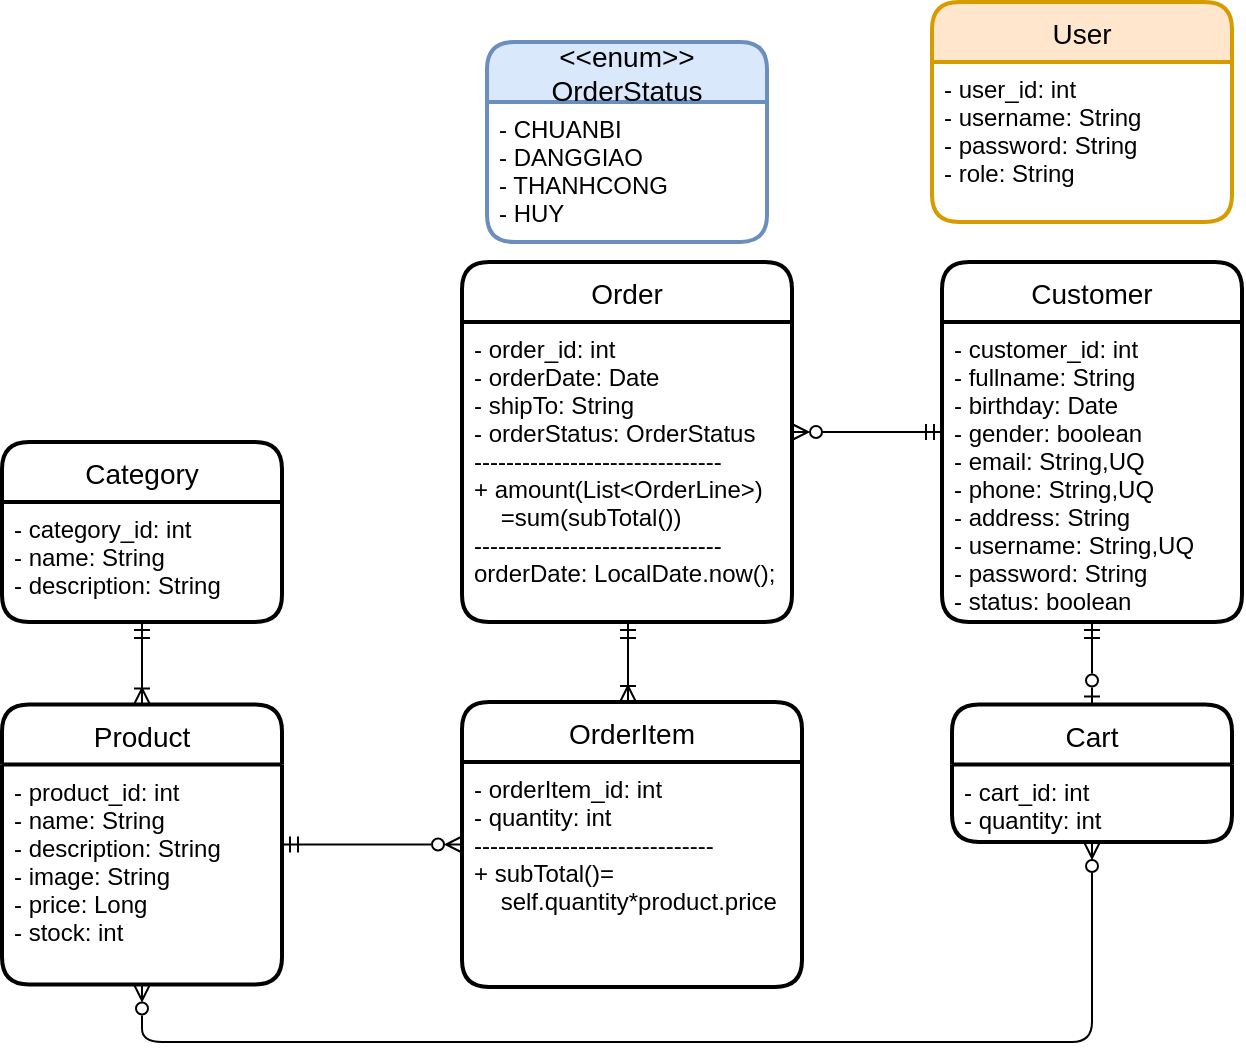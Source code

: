 <mxfile version="16.0.2" type="device" pages="2"><diagram id="qoaYeuyGQWZDitcdsowW" name="Web Ecommerce"><mxGraphModel dx="1038" dy="641" grid="1" gridSize="10" guides="1" tooltips="1" connect="1" arrows="1" fold="1" page="1" pageScale="1" pageWidth="850" pageHeight="1100" math="0" shadow="0"><root><mxCell id="0"/><mxCell id="1" parent="0"/><mxCell id="GW31YCTYWMhQdV-MKb_X-5" style="edgeStyle=orthogonalEdgeStyle;rounded=0;orthogonalLoop=1;jettySize=auto;html=1;endArrow=ERmandOne;endFill=0;startArrow=ERoneToMany;startFill=0;" parent="1" source="GW31YCTYWMhQdV-MKb_X-1" target="b3GVUslUazlHz041R9IX-7" edge="1"><mxGeometry relative="1" as="geometry"/></mxCell><mxCell id="GW31YCTYWMhQdV-MKb_X-1" value="Product" style="swimlane;childLayout=stackLayout;horizontal=1;startSize=30;horizontalStack=0;rounded=1;fontSize=14;fontStyle=0;strokeWidth=2;resizeParent=0;resizeLast=1;shadow=0;dashed=0;align=center;" parent="1" vertex="1"><mxGeometry x="130" y="421.25" width="140" height="140" as="geometry"/></mxCell><mxCell id="GW31YCTYWMhQdV-MKb_X-2" value="- product_id: int&#10;- name: String&#10;- description: String&#10;- image: String&#10;- price: Long&#10;- stock: int" style="align=left;strokeColor=none;fillColor=none;spacingLeft=4;fontSize=12;verticalAlign=top;resizable=0;rotatable=0;part=1;" parent="GW31YCTYWMhQdV-MKb_X-1" vertex="1"><mxGeometry y="30" width="140" height="110" as="geometry"/></mxCell><mxCell id="GW31YCTYWMhQdV-MKb_X-6" value="Customer" style="swimlane;childLayout=stackLayout;horizontal=1;startSize=30;horizontalStack=0;rounded=1;fontSize=14;fontStyle=0;strokeWidth=2;resizeParent=0;resizeLast=1;shadow=0;dashed=0;align=center;" parent="1" vertex="1"><mxGeometry x="600" y="200" width="150" height="180" as="geometry"/></mxCell><mxCell id="GW31YCTYWMhQdV-MKb_X-7" value="- customer_id: int&#10;- fullname: String&#10;- birthday: Date&#10;- gender: boolean&#10;- email: String,UQ&#10;- phone: String,UQ&#10;- address: String&#10;- username: String,UQ&#10;- password: String&#10;- status: boolean" style="align=left;strokeColor=none;fillColor=none;spacingLeft=4;fontSize=12;verticalAlign=top;resizable=0;rotatable=0;part=1;" parent="GW31YCTYWMhQdV-MKb_X-6" vertex="1"><mxGeometry y="30" width="150" height="150" as="geometry"/></mxCell><mxCell id="GW31YCTYWMhQdV-MKb_X-10" style="edgeStyle=orthogonalEdgeStyle;rounded=0;orthogonalLoop=1;jettySize=auto;html=1;fontColor=#FF0000;startArrow=ERzeroToMany;startFill=0;endArrow=ERmandOne;endFill=0;" parent="1" source="GW31YCTYWMhQdV-MKb_X-8" target="GW31YCTYWMhQdV-MKb_X-6" edge="1"><mxGeometry relative="1" as="geometry"><Array as="points"><mxPoint x="540" y="285"/><mxPoint x="540" y="285"/></Array></mxGeometry></mxCell><mxCell id="GW31YCTYWMhQdV-MKb_X-8" value="Order" style="swimlane;childLayout=stackLayout;horizontal=1;startSize=30;horizontalStack=0;rounded=1;fontSize=14;fontStyle=0;strokeWidth=2;resizeParent=0;resizeLast=1;shadow=0;dashed=0;align=center;" parent="1" vertex="1"><mxGeometry x="360" y="200" width="165" height="180" as="geometry"/></mxCell><mxCell id="GW31YCTYWMhQdV-MKb_X-9" value="- order_id: int&#10;- orderDate: Date&#10;- shipTo: String&#10;- orderStatus: OrderStatus&#10;-------------------------------&#10;+ amount(List&lt;OrderLine&gt;)&#10;    =sum(subTotal())&#10;-------------------------------&#10;orderDate: LocalDate.now();" style="align=left;strokeColor=none;fillColor=none;spacingLeft=4;fontSize=12;verticalAlign=top;resizable=0;rotatable=0;part=1;" parent="GW31YCTYWMhQdV-MKb_X-8" vertex="1"><mxGeometry y="30" width="165" height="150" as="geometry"/></mxCell><mxCell id="GW31YCTYWMhQdV-MKb_X-21" style="edgeStyle=orthogonalEdgeStyle;rounded=0;orthogonalLoop=1;jettySize=auto;html=1;fontColor=#000000;startArrow=ERoneToMany;startFill=0;endArrow=ERmandOne;endFill=0;" parent="1" source="GW31YCTYWMhQdV-MKb_X-11" target="GW31YCTYWMhQdV-MKb_X-8" edge="1"><mxGeometry relative="1" as="geometry"><Array as="points"><mxPoint x="443" y="390"/><mxPoint x="443" y="390"/></Array></mxGeometry></mxCell><mxCell id="GW31YCTYWMhQdV-MKb_X-24" style="edgeStyle=orthogonalEdgeStyle;rounded=0;orthogonalLoop=1;jettySize=auto;html=1;fontColor=#000000;startArrow=ERzeroToMany;startFill=0;endArrow=ERmandOne;endFill=0;" parent="1" source="GW31YCTYWMhQdV-MKb_X-11" target="GW31YCTYWMhQdV-MKb_X-1" edge="1"><mxGeometry relative="1" as="geometry"/></mxCell><mxCell id="GW31YCTYWMhQdV-MKb_X-11" value="OrderItem" style="swimlane;childLayout=stackLayout;horizontal=1;startSize=30;horizontalStack=0;rounded=1;fontSize=14;fontStyle=0;strokeWidth=2;resizeParent=0;resizeLast=1;shadow=0;dashed=0;align=center;" parent="1" vertex="1"><mxGeometry x="360" y="420" width="170" height="142.5" as="geometry"><mxRectangle x="375" y="435" width="100" height="40" as="alternateBounds"/></mxGeometry></mxCell><mxCell id="GW31YCTYWMhQdV-MKb_X-12" value="- orderItem_id: int&#10;- quantity: int&#10;------------------------------&#10;+ subTotal()=&#10;    self.quantity*product.price" style="align=left;strokeColor=none;fillColor=none;spacingLeft=4;fontSize=12;verticalAlign=top;resizable=0;rotatable=0;part=1;" parent="GW31YCTYWMhQdV-MKb_X-11" vertex="1"><mxGeometry y="30" width="170" height="112.5" as="geometry"/></mxCell><mxCell id="b3GVUslUazlHz041R9IX-5" style="edgeStyle=orthogonalEdgeStyle;rounded=0;orthogonalLoop=1;jettySize=auto;html=1;endArrow=ERmandOne;endFill=0;startArrow=ERzeroToOne;startFill=0;" parent="1" source="b3GVUslUazlHz041R9IX-1" target="GW31YCTYWMhQdV-MKb_X-6" edge="1"><mxGeometry relative="1" as="geometry"/></mxCell><mxCell id="b3GVUslUazlHz041R9IX-6" style="edgeStyle=orthogonalEdgeStyle;rounded=1;orthogonalLoop=1;jettySize=auto;html=1;startArrow=ERzeroToMany;startFill=0;endArrow=ERzeroToMany;endFill=0;" parent="1" source="b3GVUslUazlHz041R9IX-1" target="GW31YCTYWMhQdV-MKb_X-1" edge="1"><mxGeometry relative="1" as="geometry"><Array as="points"><mxPoint x="675" y="590"/><mxPoint x="200" y="590"/></Array></mxGeometry></mxCell><mxCell id="b3GVUslUazlHz041R9IX-1" value="Cart" style="swimlane;childLayout=stackLayout;horizontal=1;startSize=30;horizontalStack=0;rounded=1;fontSize=14;fontStyle=0;strokeWidth=2;resizeParent=0;resizeLast=1;shadow=0;dashed=0;align=center;" parent="1" vertex="1"><mxGeometry x="605" y="421.25" width="140" height="68.75" as="geometry"><mxRectangle x="375" y="440" width="100" height="40" as="alternateBounds"/></mxGeometry></mxCell><mxCell id="b3GVUslUazlHz041R9IX-2" value="- cart_id: int&#10;- quantity: int" style="align=left;strokeColor=none;fillColor=none;spacingLeft=4;fontSize=12;verticalAlign=top;resizable=0;rotatable=0;part=1;" parent="b3GVUslUazlHz041R9IX-1" vertex="1"><mxGeometry y="30" width="140" height="38.75" as="geometry"/></mxCell><mxCell id="b3GVUslUazlHz041R9IX-7" value="Category" style="swimlane;childLayout=stackLayout;horizontal=1;startSize=30;horizontalStack=0;rounded=1;fontSize=14;fontStyle=0;strokeWidth=2;resizeParent=0;resizeLast=1;shadow=0;dashed=0;align=center;" parent="1" vertex="1"><mxGeometry x="130" y="290" width="140" height="90" as="geometry"/></mxCell><mxCell id="b3GVUslUazlHz041R9IX-8" value="- category_id: int&#10;- name: String&#10;- description: String" style="align=left;strokeColor=none;fillColor=none;spacingLeft=4;fontSize=12;verticalAlign=top;resizable=0;rotatable=0;part=1;" parent="b3GVUslUazlHz041R9IX-7" vertex="1"><mxGeometry y="30" width="140" height="60" as="geometry"/></mxCell><mxCell id="sveDgS9KWxgB0ALTKhCP-14" value="&lt;&lt;enum&gt;&gt;&#10;OrderStatus" style="swimlane;childLayout=stackLayout;horizontal=1;startSize=30;horizontalStack=0;rounded=1;fontSize=14;fontStyle=0;strokeWidth=2;resizeParent=0;resizeLast=1;shadow=0;dashed=0;align=center;fillColor=#dae8fc;strokeColor=#6c8ebf;" parent="1" vertex="1"><mxGeometry x="372.5" y="90" width="140" height="100" as="geometry"/></mxCell><mxCell id="sveDgS9KWxgB0ALTKhCP-15" value="- CHUANBI&#10;- DANGGIAO&#10;- THANHCONG&#10;- HUY" style="align=left;strokeColor=none;fillColor=none;spacingLeft=4;fontSize=12;verticalAlign=top;resizable=0;rotatable=0;part=1;" parent="sveDgS9KWxgB0ALTKhCP-14" vertex="1"><mxGeometry y="30" width="140" height="70" as="geometry"/></mxCell><mxCell id="t0yTIZypER3F9lKxlWCZ-1" value="User" style="swimlane;childLayout=stackLayout;horizontal=1;startSize=30;horizontalStack=0;rounded=1;fontSize=14;fontStyle=0;strokeWidth=2;resizeParent=0;resizeLast=1;shadow=0;dashed=0;align=center;fillColor=#ffe6cc;strokeColor=#d79b00;" parent="1" vertex="1"><mxGeometry x="595" y="70" width="150" height="110" as="geometry"/></mxCell><mxCell id="t0yTIZypER3F9lKxlWCZ-2" value="- user_id: int&#10;- username: String&#10;- password: String&#10;- role: String" style="align=left;strokeColor=none;fillColor=none;spacingLeft=4;fontSize=12;verticalAlign=top;resizable=0;rotatable=0;part=1;" parent="t0yTIZypER3F9lKxlWCZ-1" vertex="1"><mxGeometry y="30" width="150" height="80" as="geometry"/></mxCell></root></mxGraphModel></diagram><diagram id="YjUQDZ77MbeV0shMIbGn" name="++"><mxGraphModel dx="749" dy="568" grid="1" gridSize="10" guides="1" tooltips="1" connect="1" arrows="1" fold="1" page="1" pageScale="1" pageWidth="850" pageHeight="1100" math="0" shadow="0">&#xa;            <root>&#xa;                <mxCell id="0"/>&#xa;                <mxCell id="1" parent="0"/>&#xa;                <mxCell id="ltE__gGMKvodf-GJzZ4p-1" style="edgeStyle=orthogonalEdgeStyle;rounded=0;orthogonalLoop=1;jettySize=auto;html=1;endArrow=ERmandOne;endFill=0;startArrow=ERoneToMany;startFill=0;" edge="1" parent="1" source="ltE__gGMKvodf-GJzZ4p-2" target="ltE__gGMKvodf-GJzZ4p-17">&#xa;                    <mxGeometry relative="1" as="geometry"/>&#xa;                </mxCell>&#xa;                <mxCell id="ltE__gGMKvodf-GJzZ4p-2" value="Product ~SKU" style="swimlane;childLayout=stackLayout;horizontal=1;startSize=30;horizontalStack=0;rounded=1;fontSize=14;fontStyle=0;strokeWidth=2;resizeParent=0;resizeLast=1;shadow=0;dashed=0;align=center;" vertex="1" parent="1">&#xa;                    <mxGeometry x="130" y="421.25" width="140" height="140" as="geometry"/>&#xa;                </mxCell>&#xa;                <mxCell id="ltE__gGMKvodf-GJzZ4p-3" value="- product_id: int&#10;- name: String&#10;- description: String&#10;- image: String&#10;- price: Long&#10;- stock: int" style="align=left;strokeColor=none;fillColor=none;spacingLeft=4;fontSize=12;verticalAlign=top;resizable=0;rotatable=0;part=1;" vertex="1" parent="ltE__gGMKvodf-GJzZ4p-2">&#xa;                    <mxGeometry y="30" width="140" height="110" as="geometry"/>&#xa;                </mxCell>&#xa;                <mxCell id="ltE__gGMKvodf-GJzZ4p-4" value="Customer" style="swimlane;childLayout=stackLayout;horizontal=1;startSize=30;horizontalStack=0;rounded=1;fontSize=14;fontStyle=0;strokeWidth=2;resizeParent=0;resizeLast=1;shadow=0;dashed=0;align=center;" vertex="1" parent="1">&#xa;                    <mxGeometry x="600" y="200" width="150" height="180" as="geometry"/>&#xa;                </mxCell>&#xa;                <mxCell id="ltE__gGMKvodf-GJzZ4p-5" value="- customer_id: int&#10;- fullname: String&#10;- birthday: Date&#10;- gender: boolean&#10;- email: String,UQ&#10;- phone: String,UQ&#10;- address: String&#10;- username: String,UQ&#10;- password: String&#10;- status: boolean" style="align=left;strokeColor=none;fillColor=none;spacingLeft=4;fontSize=12;verticalAlign=top;resizable=0;rotatable=0;part=1;" vertex="1" parent="ltE__gGMKvodf-GJzZ4p-4">&#xa;                    <mxGeometry y="30" width="150" height="150" as="geometry"/>&#xa;                </mxCell>&#xa;                <mxCell id="ltE__gGMKvodf-GJzZ4p-6" style="edgeStyle=orthogonalEdgeStyle;rounded=0;orthogonalLoop=1;jettySize=auto;html=1;fontColor=#FF0000;startArrow=ERzeroToMany;startFill=0;endArrow=ERmandOne;endFill=0;" edge="1" parent="1" source="ltE__gGMKvodf-GJzZ4p-7" target="ltE__gGMKvodf-GJzZ4p-4">&#xa;                    <mxGeometry relative="1" as="geometry">&#xa;                        <Array as="points">&#xa;                            <mxPoint x="540" y="285"/>&#xa;                            <mxPoint x="540" y="285"/>&#xa;                        </Array>&#xa;                    </mxGeometry>&#xa;                </mxCell>&#xa;                <mxCell id="ltE__gGMKvodf-GJzZ4p-7" value="Order&#10;''PurchaseOrder" style="swimlane;childLayout=stackLayout;horizontal=1;startSize=40;horizontalStack=0;rounded=1;fontSize=14;fontStyle=0;strokeWidth=2;resizeParent=0;resizeLast=1;shadow=0;dashed=0;align=center;" vertex="1" parent="1">&#xa;                    <mxGeometry x="360" y="200" width="165" height="180" as="geometry"/>&#xa;                </mxCell>&#xa;                <mxCell id="ltE__gGMKvodf-GJzZ4p-8" value="- order_id: int&#10;- orderDate: Date&#10;- shipTo: String&#10;- orderStatus: OrderStatus&#10;-------------------------------&#10;+ amount(List&lt;OrderLine&gt;)&#10;    =sum(subTotal())&#10;-------------------------------&#10;orderDate: LocalDate.now();" style="align=left;strokeColor=none;fillColor=none;spacingLeft=4;fontSize=12;verticalAlign=top;resizable=0;rotatable=0;part=1;" vertex="1" parent="ltE__gGMKvodf-GJzZ4p-7">&#xa;                    <mxGeometry y="40" width="165" height="140" as="geometry"/>&#xa;                </mxCell>&#xa;                <mxCell id="ltE__gGMKvodf-GJzZ4p-9" style="edgeStyle=orthogonalEdgeStyle;rounded=0;orthogonalLoop=1;jettySize=auto;html=1;fontColor=#000000;startArrow=ERoneToMany;startFill=0;endArrow=ERmandOne;endFill=0;" edge="1" parent="1" source="ltE__gGMKvodf-GJzZ4p-11" target="ltE__gGMKvodf-GJzZ4p-7">&#xa;                    <mxGeometry relative="1" as="geometry">&#xa;                        <Array as="points">&#xa;                            <mxPoint x="443" y="390"/>&#xa;                            <mxPoint x="443" y="390"/>&#xa;                        </Array>&#xa;                    </mxGeometry>&#xa;                </mxCell>&#xa;                <mxCell id="ltE__gGMKvodf-GJzZ4p-10" style="edgeStyle=orthogonalEdgeStyle;rounded=0;orthogonalLoop=1;jettySize=auto;html=1;fontColor=#000000;startArrow=ERzeroToMany;startFill=0;endArrow=ERmandOne;endFill=0;" edge="1" parent="1" source="ltE__gGMKvodf-GJzZ4p-11" target="ltE__gGMKvodf-GJzZ4p-2">&#xa;                    <mxGeometry relative="1" as="geometry"/>&#xa;                </mxCell>&#xa;                <mxCell id="ltE__gGMKvodf-GJzZ4p-11" value="OrderLine&#10;''OrderItem&#10;''OrderDetail" style="swimlane;childLayout=stackLayout;horizontal=1;startSize=55;horizontalStack=0;rounded=1;fontSize=14;fontStyle=0;strokeWidth=2;resizeParent=0;resizeLast=1;shadow=0;dashed=0;align=center;" vertex="1" parent="1">&#xa;                    <mxGeometry x="360" y="420" width="170" height="142.5" as="geometry">&#xa;                        <mxRectangle x="375" y="435" width="100" height="40" as="alternateBounds"/>&#xa;                    </mxGeometry>&#xa;                </mxCell>&#xa;                <mxCell id="ltE__gGMKvodf-GJzZ4p-12" value="- orderItem_id: int&#10;- quantity: int&#10;------------------------------&#10;+ subTotal()=&#10;    self.quantity*product.price" style="align=left;strokeColor=none;fillColor=none;spacingLeft=4;fontSize=12;verticalAlign=top;resizable=0;rotatable=0;part=1;" vertex="1" parent="ltE__gGMKvodf-GJzZ4p-11">&#xa;                    <mxGeometry y="55" width="170" height="87.5" as="geometry"/>&#xa;                </mxCell>&#xa;                <mxCell id="ltE__gGMKvodf-GJzZ4p-13" style="edgeStyle=orthogonalEdgeStyle;rounded=0;orthogonalLoop=1;jettySize=auto;html=1;endArrow=ERmandOne;endFill=0;startArrow=ERzeroToOne;startFill=0;" edge="1" parent="1" source="ltE__gGMKvodf-GJzZ4p-15" target="ltE__gGMKvodf-GJzZ4p-4">&#xa;                    <mxGeometry relative="1" as="geometry"/>&#xa;                </mxCell>&#xa;                <mxCell id="ltE__gGMKvodf-GJzZ4p-14" style="edgeStyle=orthogonalEdgeStyle;rounded=1;orthogonalLoop=1;jettySize=auto;html=1;startArrow=ERzeroToMany;startFill=0;endArrow=ERzeroToMany;endFill=0;" edge="1" parent="1" source="ltE__gGMKvodf-GJzZ4p-15" target="ltE__gGMKvodf-GJzZ4p-2">&#xa;                    <mxGeometry relative="1" as="geometry">&#xa;                        <Array as="points">&#xa;                            <mxPoint x="675" y="590"/>&#xa;                            <mxPoint x="200" y="590"/>&#xa;                        </Array>&#xa;                    </mxGeometry>&#xa;                </mxCell>&#xa;                <mxCell id="ltE__gGMKvodf-GJzZ4p-15" value="Cart" style="swimlane;childLayout=stackLayout;horizontal=1;startSize=30;horizontalStack=0;rounded=1;fontSize=14;fontStyle=0;strokeWidth=2;resizeParent=0;resizeLast=1;shadow=0;dashed=0;align=center;" vertex="1" parent="1">&#xa;                    <mxGeometry x="605" y="421.25" width="140" height="68.75" as="geometry">&#xa;                        <mxRectangle x="375" y="440" width="100" height="40" as="alternateBounds"/>&#xa;                    </mxGeometry>&#xa;                </mxCell>&#xa;                <mxCell id="ltE__gGMKvodf-GJzZ4p-16" value="- cart_id: int&#10;- quantity: int" style="align=left;strokeColor=none;fillColor=none;spacingLeft=4;fontSize=12;verticalAlign=top;resizable=0;rotatable=0;part=1;" vertex="1" parent="ltE__gGMKvodf-GJzZ4p-15">&#xa;                    <mxGeometry y="30" width="140" height="38.75" as="geometry"/>&#xa;                </mxCell>&#xa;                <mxCell id="ltE__gGMKvodf-GJzZ4p-17" value="Category" style="swimlane;childLayout=stackLayout;horizontal=1;startSize=30;horizontalStack=0;rounded=1;fontSize=14;fontStyle=0;strokeWidth=2;resizeParent=0;resizeLast=1;shadow=0;dashed=0;align=center;" vertex="1" parent="1">&#xa;                    <mxGeometry x="130" y="290" width="140" height="90" as="geometry"/>&#xa;                </mxCell>&#xa;                <mxCell id="ltE__gGMKvodf-GJzZ4p-18" value="- category_id: int&#10;- name: String&#10;- description: String" style="align=left;strokeColor=none;fillColor=none;spacingLeft=4;fontSize=12;verticalAlign=top;resizable=0;rotatable=0;part=1;" vertex="1" parent="ltE__gGMKvodf-GJzZ4p-17">&#xa;                    <mxGeometry y="30" width="140" height="60" as="geometry"/>&#xa;                </mxCell>&#xa;                <mxCell id="ltE__gGMKvodf-GJzZ4p-19" value="OrderStatus" style="swimlane;childLayout=stackLayout;horizontal=1;startSize=30;horizontalStack=0;rounded=1;fontSize=14;fontStyle=0;strokeWidth=2;resizeParent=0;resizeLast=1;shadow=0;dashed=0;align=center;fillColor=#dae8fc;strokeColor=#6c8ebf;" vertex="1" parent="1">&#xa;                    <mxGeometry x="372.5" y="90" width="140" height="100" as="geometry"/>&#xa;                </mxCell>&#xa;                <mxCell id="ltE__gGMKvodf-GJzZ4p-20" value="- CHUANBI&#10;- DANGGIAO&#10;- THANHCONG&#10;- HUY" style="align=left;strokeColor=none;fillColor=none;spacingLeft=4;fontSize=12;verticalAlign=top;resizable=0;rotatable=0;part=1;" vertex="1" parent="ltE__gGMKvodf-GJzZ4p-19">&#xa;                    <mxGeometry y="30" width="140" height="70" as="geometry"/>&#xa;                </mxCell>&#xa;            </root>&#xa;        </mxGraphModel></diagram></mxfile>